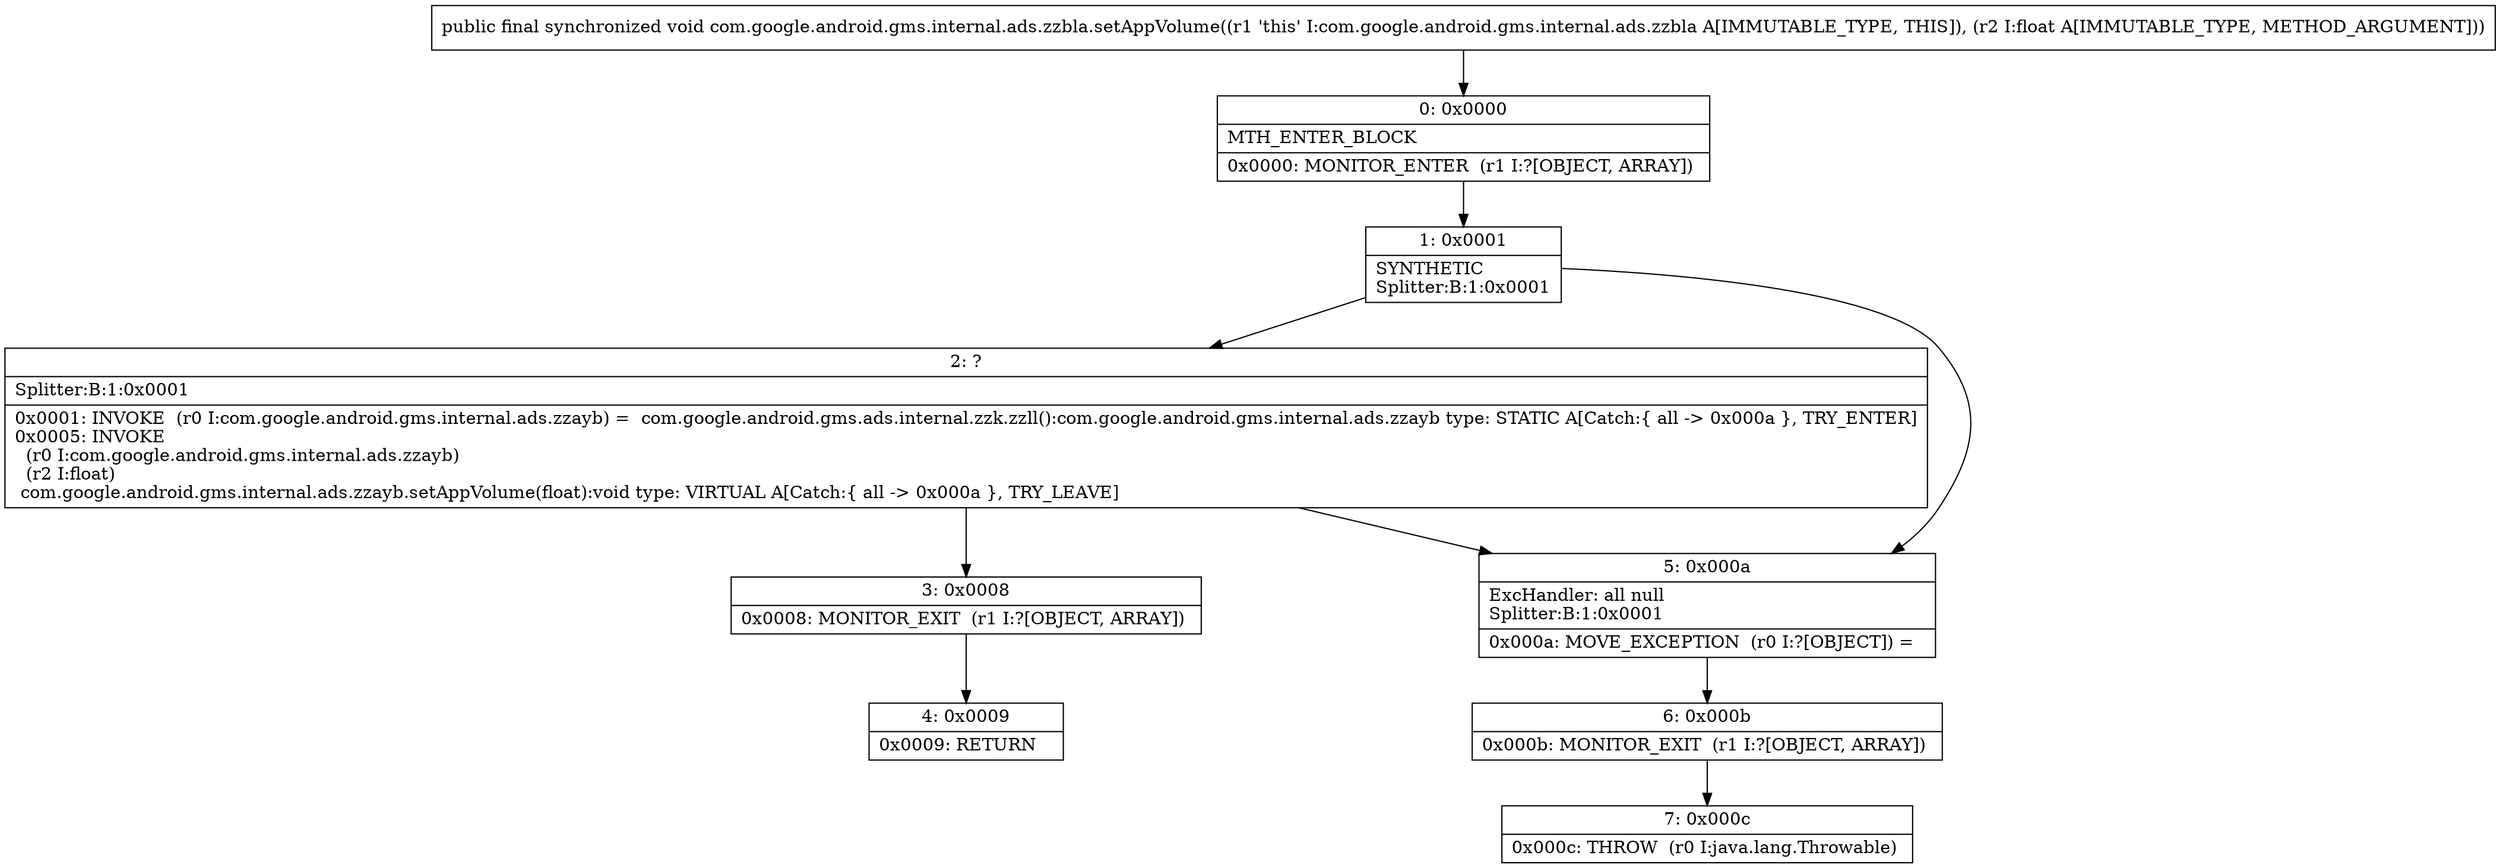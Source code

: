 digraph "CFG forcom.google.android.gms.internal.ads.zzbla.setAppVolume(F)V" {
Node_0 [shape=record,label="{0\:\ 0x0000|MTH_ENTER_BLOCK\l|0x0000: MONITOR_ENTER  (r1 I:?[OBJECT, ARRAY]) \l}"];
Node_1 [shape=record,label="{1\:\ 0x0001|SYNTHETIC\lSplitter:B:1:0x0001\l}"];
Node_2 [shape=record,label="{2\:\ ?|Splitter:B:1:0x0001\l|0x0001: INVOKE  (r0 I:com.google.android.gms.internal.ads.zzayb) =  com.google.android.gms.ads.internal.zzk.zzll():com.google.android.gms.internal.ads.zzayb type: STATIC A[Catch:\{ all \-\> 0x000a \}, TRY_ENTER]\l0x0005: INVOKE  \l  (r0 I:com.google.android.gms.internal.ads.zzayb)\l  (r2 I:float)\l com.google.android.gms.internal.ads.zzayb.setAppVolume(float):void type: VIRTUAL A[Catch:\{ all \-\> 0x000a \}, TRY_LEAVE]\l}"];
Node_3 [shape=record,label="{3\:\ 0x0008|0x0008: MONITOR_EXIT  (r1 I:?[OBJECT, ARRAY]) \l}"];
Node_4 [shape=record,label="{4\:\ 0x0009|0x0009: RETURN   \l}"];
Node_5 [shape=record,label="{5\:\ 0x000a|ExcHandler: all null\lSplitter:B:1:0x0001\l|0x000a: MOVE_EXCEPTION  (r0 I:?[OBJECT]) =  \l}"];
Node_6 [shape=record,label="{6\:\ 0x000b|0x000b: MONITOR_EXIT  (r1 I:?[OBJECT, ARRAY]) \l}"];
Node_7 [shape=record,label="{7\:\ 0x000c|0x000c: THROW  (r0 I:java.lang.Throwable) \l}"];
MethodNode[shape=record,label="{public final synchronized void com.google.android.gms.internal.ads.zzbla.setAppVolume((r1 'this' I:com.google.android.gms.internal.ads.zzbla A[IMMUTABLE_TYPE, THIS]), (r2 I:float A[IMMUTABLE_TYPE, METHOD_ARGUMENT])) }"];
MethodNode -> Node_0;
Node_0 -> Node_1;
Node_1 -> Node_2;
Node_1 -> Node_5;
Node_2 -> Node_3;
Node_2 -> Node_5;
Node_3 -> Node_4;
Node_5 -> Node_6;
Node_6 -> Node_7;
}

